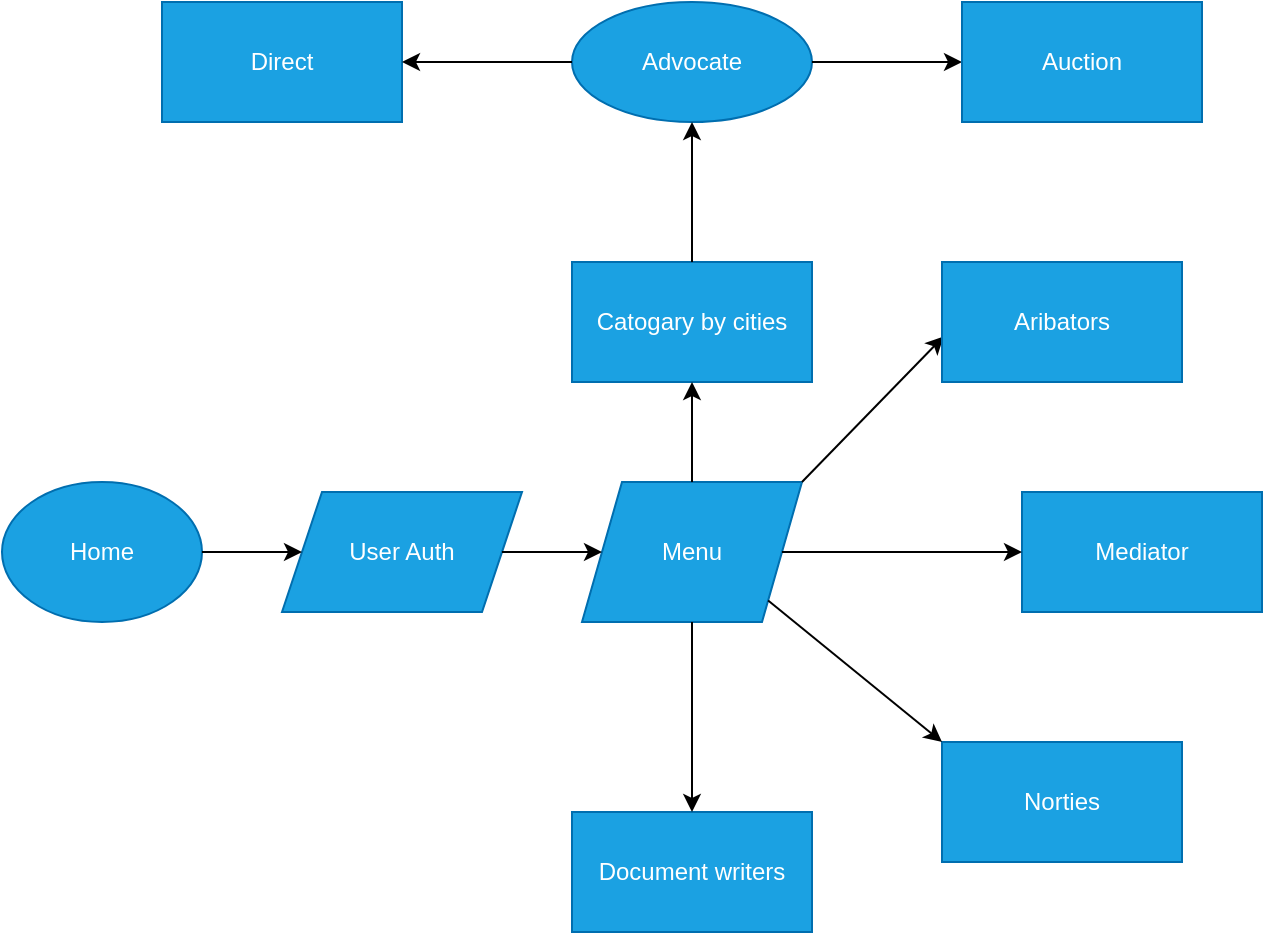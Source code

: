 <mxfile version="22.0.0" type="github">
  <diagram name="Page-1" id="0OzmcFVswwQeEpnuKePs">
    <mxGraphModel dx="1002" dy="527" grid="1" gridSize="10" guides="1" tooltips="1" connect="1" arrows="1" fold="1" page="1" pageScale="1" pageWidth="1100" pageHeight="850" math="0" shadow="0">
      <root>
        <mxCell id="0" />
        <mxCell id="1" parent="0" />
        <mxCell id="8_8a8QRlG6PUqAjMCD5C-1" value="Menu" style="shape=parallelogram;perimeter=parallelogramPerimeter;whiteSpace=wrap;html=1;fixedSize=1;size=20;fillColor=#1ba1e2;fontColor=#ffffff;strokeColor=#006EAF;" parent="1" vertex="1">
          <mxGeometry x="420" y="260" width="110" height="70" as="geometry" />
        </mxCell>
        <mxCell id="8_8a8QRlG6PUqAjMCD5C-9" value="" style="endArrow=classic;html=1;rounded=0;exitX=1;exitY=0;exitDx=0;exitDy=0;entryX=0.007;entryY=0.62;entryDx=0;entryDy=0;entryPerimeter=0;" parent="1" source="8_8a8QRlG6PUqAjMCD5C-1" edge="1" target="8_8a8QRlG6PUqAjMCD5C-15">
          <mxGeometry width="50" height="50" relative="1" as="geometry">
            <mxPoint x="490" y="300" as="sourcePoint" />
            <mxPoint x="560" y="210" as="targetPoint" />
            <Array as="points" />
          </mxGeometry>
        </mxCell>
        <mxCell id="8_8a8QRlG6PUqAjMCD5C-12" value="Home" style="ellipse;whiteSpace=wrap;html=1;fillColor=#1ba1e2;strokeColor=#006EAF;fontColor=#ffffff;" parent="1" vertex="1">
          <mxGeometry x="130" y="260" width="100" height="70" as="geometry" />
        </mxCell>
        <mxCell id="8_8a8QRlG6PUqAjMCD5C-14" value="Advocate" style="ellipse;whiteSpace=wrap;html=1;fillColor=#1ba1e2;fontColor=#ffffff;strokeColor=#006EAF;" parent="1" vertex="1">
          <mxGeometry x="415" y="20" width="120" height="60" as="geometry" />
        </mxCell>
        <mxCell id="8_8a8QRlG6PUqAjMCD5C-15" value="Aribators" style="rounded=0;whiteSpace=wrap;html=1;fillColor=#1ba1e2;fontColor=#ffffff;strokeColor=#006EAF;" parent="1" vertex="1">
          <mxGeometry x="600" y="150" width="120" height="60" as="geometry" />
        </mxCell>
        <mxCell id="8_8a8QRlG6PUqAjMCD5C-16" value="Mediator" style="rounded=0;whiteSpace=wrap;html=1;fillColor=#1ba1e2;fontColor=#ffffff;strokeColor=#006EAF;" parent="1" vertex="1">
          <mxGeometry x="640" y="265" width="120" height="60" as="geometry" />
        </mxCell>
        <mxCell id="8_8a8QRlG6PUqAjMCD5C-17" value="Norties" style="rounded=0;whiteSpace=wrap;html=1;fillColor=#1ba1e2;fontColor=#ffffff;strokeColor=#006EAF;" parent="1" vertex="1">
          <mxGeometry x="600" y="390" width="120" height="60" as="geometry" />
        </mxCell>
        <mxCell id="8_8a8QRlG6PUqAjMCD5C-18" value="Document writers" style="rounded=0;whiteSpace=wrap;html=1;fillColor=#1ba1e2;fontColor=#ffffff;strokeColor=#006EAF;" parent="1" vertex="1">
          <mxGeometry x="415" y="425" width="120" height="60" as="geometry" />
        </mxCell>
        <mxCell id="8_8a8QRlG6PUqAjMCD5C-19" value="Direct" style="whiteSpace=wrap;html=1;rounded=0;fillColor=#1ba1e2;fontColor=#ffffff;strokeColor=#006EAF;" parent="1" vertex="1">
          <mxGeometry x="210" y="20" width="120" height="60" as="geometry" />
        </mxCell>
        <mxCell id="8_8a8QRlG6PUqAjMCD5C-21" value="" style="endArrow=classic;html=1;rounded=0;entryX=0;entryY=0.5;entryDx=0;entryDy=0;exitX=1;exitY=0.5;exitDx=0;exitDy=0;" parent="1" source="8_8a8QRlG6PUqAjMCD5C-14" target="8_8a8QRlG6PUqAjMCD5C-22" edge="1">
          <mxGeometry width="50" height="50" relative="1" as="geometry">
            <mxPoint x="530" y="80" as="sourcePoint" />
            <mxPoint x="620" y="40" as="targetPoint" />
            <Array as="points" />
          </mxGeometry>
        </mxCell>
        <mxCell id="8_8a8QRlG6PUqAjMCD5C-22" value="Auction" style="rounded=0;whiteSpace=wrap;html=1;fillColor=#1ba1e2;fontColor=#ffffff;strokeColor=#006EAF;" parent="1" vertex="1">
          <mxGeometry x="610" y="20" width="120" height="60" as="geometry" />
        </mxCell>
        <mxCell id="8_8a8QRlG6PUqAjMCD5C-25" value="Catogary by cities" style="rounded=0;whiteSpace=wrap;html=1;fillColor=#1ba1e2;fontColor=#ffffff;strokeColor=#006EAF;" parent="1" vertex="1">
          <mxGeometry x="415" y="150" width="120" height="60" as="geometry" />
        </mxCell>
        <mxCell id="gNnFsOOuE4cV4tokXRzx-2" value="" style="endArrow=classic;html=1;rounded=0;entryX=0.5;entryY=1;entryDx=0;entryDy=0;exitX=0.5;exitY=0;exitDx=0;exitDy=0;" edge="1" parent="1" source="8_8a8QRlG6PUqAjMCD5C-25" target="8_8a8QRlG6PUqAjMCD5C-14">
          <mxGeometry width="50" height="50" relative="1" as="geometry">
            <mxPoint x="470" y="150" as="sourcePoint" />
            <mxPoint x="540" y="250" as="targetPoint" />
          </mxGeometry>
        </mxCell>
        <mxCell id="gNnFsOOuE4cV4tokXRzx-4" value="" style="endArrow=classic;html=1;rounded=0;entryX=1;entryY=0.5;entryDx=0;entryDy=0;exitX=0;exitY=0.5;exitDx=0;exitDy=0;" edge="1" parent="1" source="8_8a8QRlG6PUqAjMCD5C-14" target="8_8a8QRlG6PUqAjMCD5C-19">
          <mxGeometry width="50" height="50" relative="1" as="geometry">
            <mxPoint x="490" y="300" as="sourcePoint" />
            <mxPoint x="540" y="250" as="targetPoint" />
          </mxGeometry>
        </mxCell>
        <mxCell id="gNnFsOOuE4cV4tokXRzx-6" value="" style="endArrow=classic;html=1;rounded=0;entryX=0;entryY=0.5;entryDx=0;entryDy=0;exitX=1;exitY=0.5;exitDx=0;exitDy=0;" edge="1" parent="1" source="8_8a8QRlG6PUqAjMCD5C-1" target="8_8a8QRlG6PUqAjMCD5C-16">
          <mxGeometry width="50" height="50" relative="1" as="geometry">
            <mxPoint x="530" y="300" as="sourcePoint" />
            <mxPoint x="580" y="250" as="targetPoint" />
          </mxGeometry>
        </mxCell>
        <mxCell id="gNnFsOOuE4cV4tokXRzx-7" value="" style="endArrow=classic;html=1;rounded=0;entryX=0.5;entryY=0;entryDx=0;entryDy=0;exitX=0.5;exitY=1;exitDx=0;exitDy=0;" edge="1" parent="1" source="8_8a8QRlG6PUqAjMCD5C-1" target="8_8a8QRlG6PUqAjMCD5C-18">
          <mxGeometry width="50" height="50" relative="1" as="geometry">
            <mxPoint x="420" y="390" as="sourcePoint" />
            <mxPoint x="470" y="340" as="targetPoint" />
          </mxGeometry>
        </mxCell>
        <mxCell id="gNnFsOOuE4cV4tokXRzx-8" value="" style="endArrow=classic;html=1;rounded=0;entryX=0;entryY=0;entryDx=0;entryDy=0;exitX=1;exitY=1;exitDx=0;exitDy=0;" edge="1" parent="1" source="8_8a8QRlG6PUqAjMCD5C-1" target="8_8a8QRlG6PUqAjMCD5C-17">
          <mxGeometry width="50" height="50" relative="1" as="geometry">
            <mxPoint x="500" y="380" as="sourcePoint" />
            <mxPoint x="550" y="330" as="targetPoint" />
          </mxGeometry>
        </mxCell>
        <mxCell id="gNnFsOOuE4cV4tokXRzx-9" value="User Auth" style="shape=parallelogram;perimeter=parallelogramPerimeter;whiteSpace=wrap;html=1;fixedSize=1;fillColor=#1ba1e2;strokeColor=#006EAF;fontColor=#ffffff;" vertex="1" parent="1">
          <mxGeometry x="270" y="265" width="120" height="60" as="geometry" />
        </mxCell>
        <mxCell id="gNnFsOOuE4cV4tokXRzx-11" value="" style="endArrow=classic;html=1;rounded=0;entryX=0.5;entryY=1;entryDx=0;entryDy=0;exitX=0.5;exitY=0;exitDx=0;exitDy=0;" edge="1" parent="1" source="8_8a8QRlG6PUqAjMCD5C-1" target="8_8a8QRlG6PUqAjMCD5C-25">
          <mxGeometry width="50" height="50" relative="1" as="geometry">
            <mxPoint x="420" y="270" as="sourcePoint" />
            <mxPoint x="470" y="220" as="targetPoint" />
          </mxGeometry>
        </mxCell>
        <mxCell id="gNnFsOOuE4cV4tokXRzx-12" value="" style="endArrow=classic;html=1;rounded=0;entryX=0;entryY=0.5;entryDx=0;entryDy=0;exitX=1;exitY=0.5;exitDx=0;exitDy=0;" edge="1" parent="1" source="8_8a8QRlG6PUqAjMCD5C-12" target="gNnFsOOuE4cV4tokXRzx-9">
          <mxGeometry width="50" height="50" relative="1" as="geometry">
            <mxPoint x="220" y="400" as="sourcePoint" />
            <mxPoint x="270" y="350" as="targetPoint" />
          </mxGeometry>
        </mxCell>
        <mxCell id="gNnFsOOuE4cV4tokXRzx-13" value="" style="endArrow=classic;html=1;rounded=0;entryX=0;entryY=0.5;entryDx=0;entryDy=0;exitX=1;exitY=0.5;exitDx=0;exitDy=0;" edge="1" parent="1" source="gNnFsOOuE4cV4tokXRzx-9" target="8_8a8QRlG6PUqAjMCD5C-1">
          <mxGeometry width="50" height="50" relative="1" as="geometry">
            <mxPoint x="340" y="410" as="sourcePoint" />
            <mxPoint x="390" y="360" as="targetPoint" />
          </mxGeometry>
        </mxCell>
      </root>
    </mxGraphModel>
  </diagram>
</mxfile>
